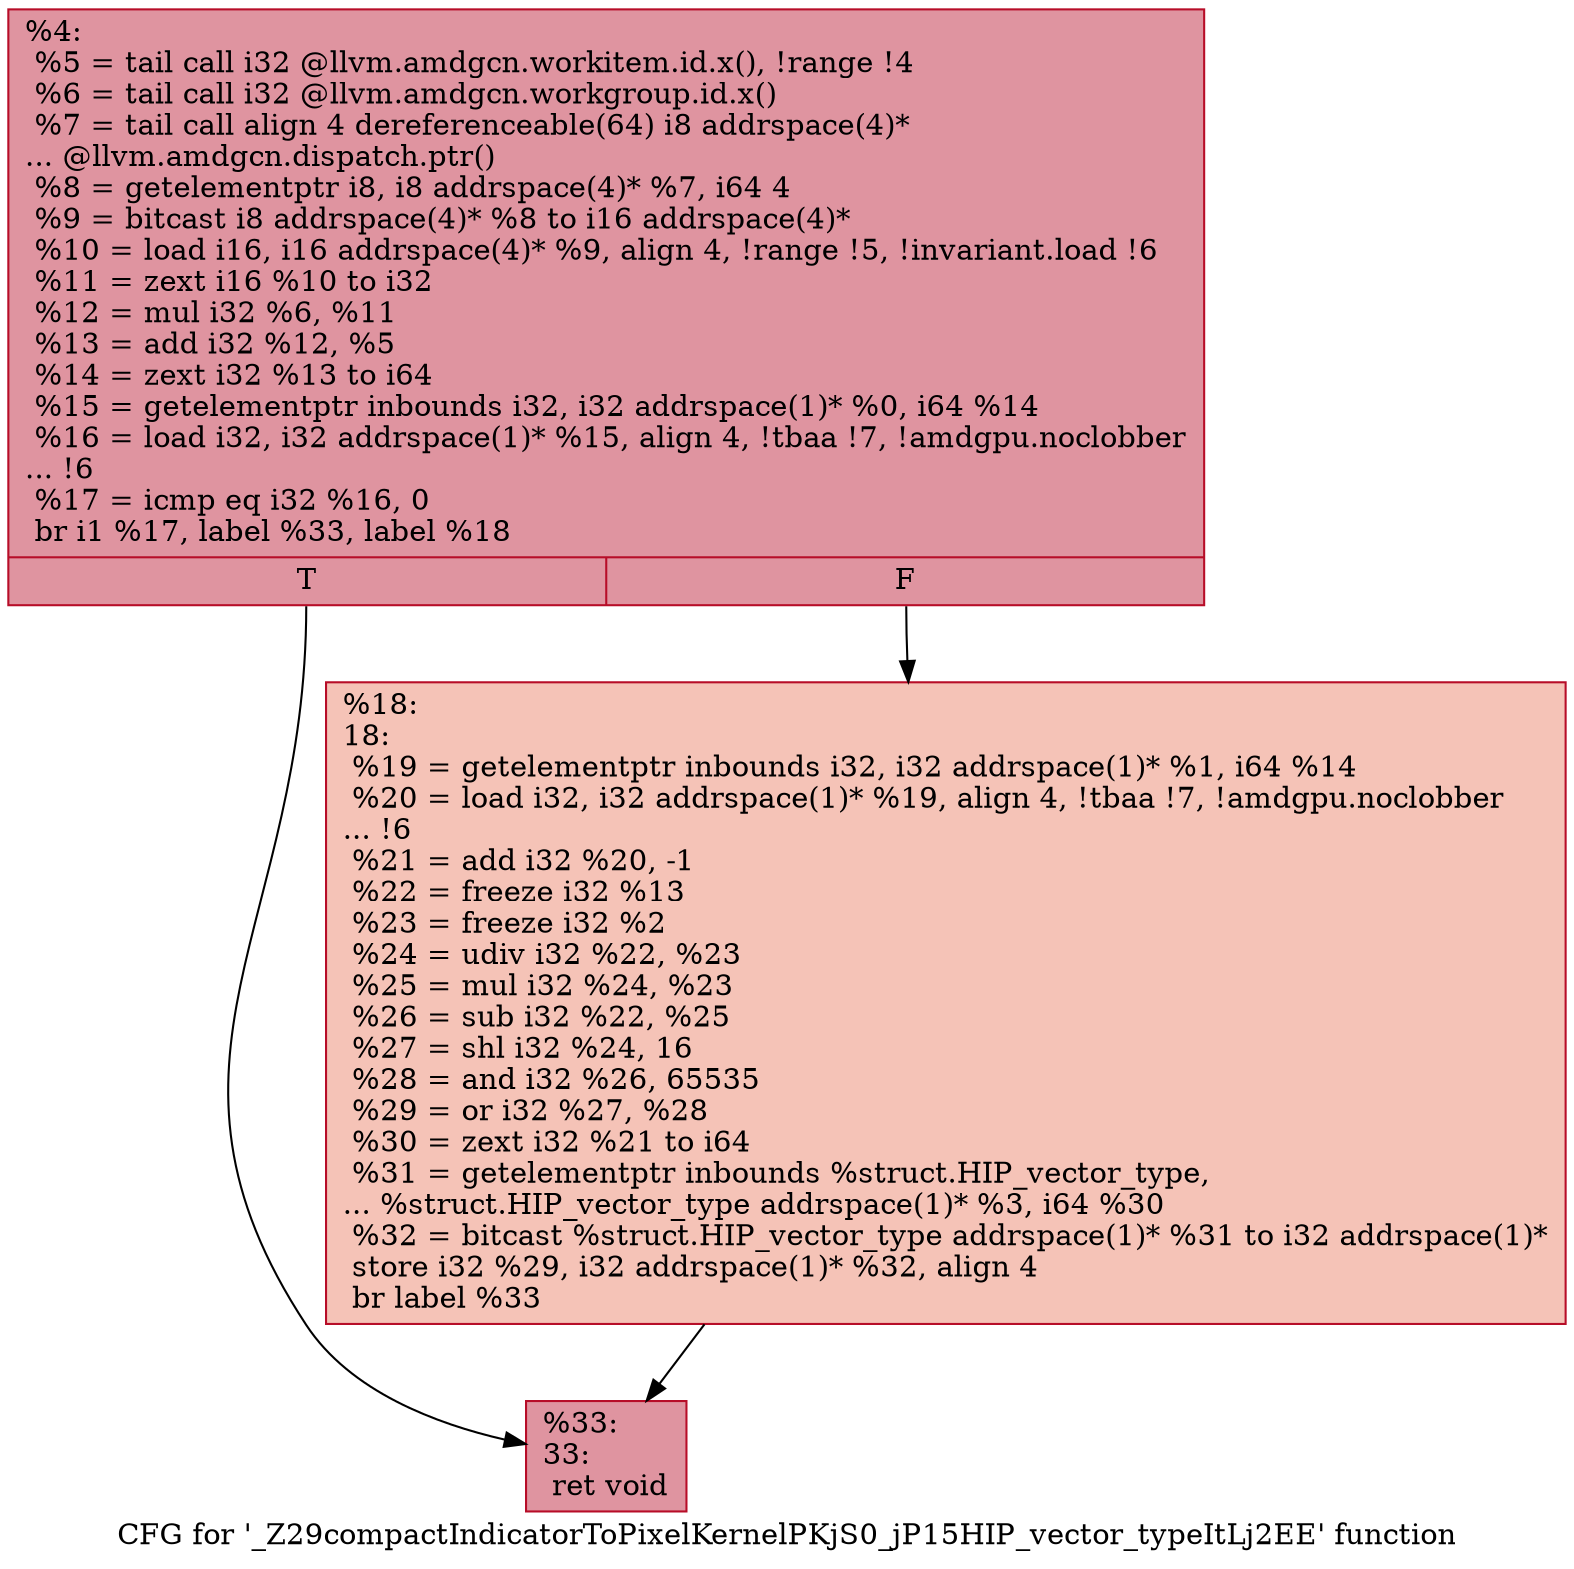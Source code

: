 digraph "CFG for '_Z29compactIndicatorToPixelKernelPKjS0_jP15HIP_vector_typeItLj2EE' function" {
	label="CFG for '_Z29compactIndicatorToPixelKernelPKjS0_jP15HIP_vector_typeItLj2EE' function";

	Node0x5f42be0 [shape=record,color="#b70d28ff", style=filled, fillcolor="#b70d2870",label="{%4:\l  %5 = tail call i32 @llvm.amdgcn.workitem.id.x(), !range !4\l  %6 = tail call i32 @llvm.amdgcn.workgroup.id.x()\l  %7 = tail call align 4 dereferenceable(64) i8 addrspace(4)*\l... @llvm.amdgcn.dispatch.ptr()\l  %8 = getelementptr i8, i8 addrspace(4)* %7, i64 4\l  %9 = bitcast i8 addrspace(4)* %8 to i16 addrspace(4)*\l  %10 = load i16, i16 addrspace(4)* %9, align 4, !range !5, !invariant.load !6\l  %11 = zext i16 %10 to i32\l  %12 = mul i32 %6, %11\l  %13 = add i32 %12, %5\l  %14 = zext i32 %13 to i64\l  %15 = getelementptr inbounds i32, i32 addrspace(1)* %0, i64 %14\l  %16 = load i32, i32 addrspace(1)* %15, align 4, !tbaa !7, !amdgpu.noclobber\l... !6\l  %17 = icmp eq i32 %16, 0\l  br i1 %17, label %33, label %18\l|{<s0>T|<s1>F}}"];
	Node0x5f42be0:s0 -> Node0x5f454a0;
	Node0x5f42be0:s1 -> Node0x5f45530;
	Node0x5f45530 [shape=record,color="#b70d28ff", style=filled, fillcolor="#e8765c70",label="{%18:\l18:                                               \l  %19 = getelementptr inbounds i32, i32 addrspace(1)* %1, i64 %14\l  %20 = load i32, i32 addrspace(1)* %19, align 4, !tbaa !7, !amdgpu.noclobber\l... !6\l  %21 = add i32 %20, -1\l  %22 = freeze i32 %13\l  %23 = freeze i32 %2\l  %24 = udiv i32 %22, %23\l  %25 = mul i32 %24, %23\l  %26 = sub i32 %22, %25\l  %27 = shl i32 %24, 16\l  %28 = and i32 %26, 65535\l  %29 = or i32 %27, %28\l  %30 = zext i32 %21 to i64\l  %31 = getelementptr inbounds %struct.HIP_vector_type,\l... %struct.HIP_vector_type addrspace(1)* %3, i64 %30\l  %32 = bitcast %struct.HIP_vector_type addrspace(1)* %31 to i32 addrspace(1)*\l  store i32 %29, i32 addrspace(1)* %32, align 4\l  br label %33\l}"];
	Node0x5f45530 -> Node0x5f454a0;
	Node0x5f454a0 [shape=record,color="#b70d28ff", style=filled, fillcolor="#b70d2870",label="{%33:\l33:                                               \l  ret void\l}"];
}
